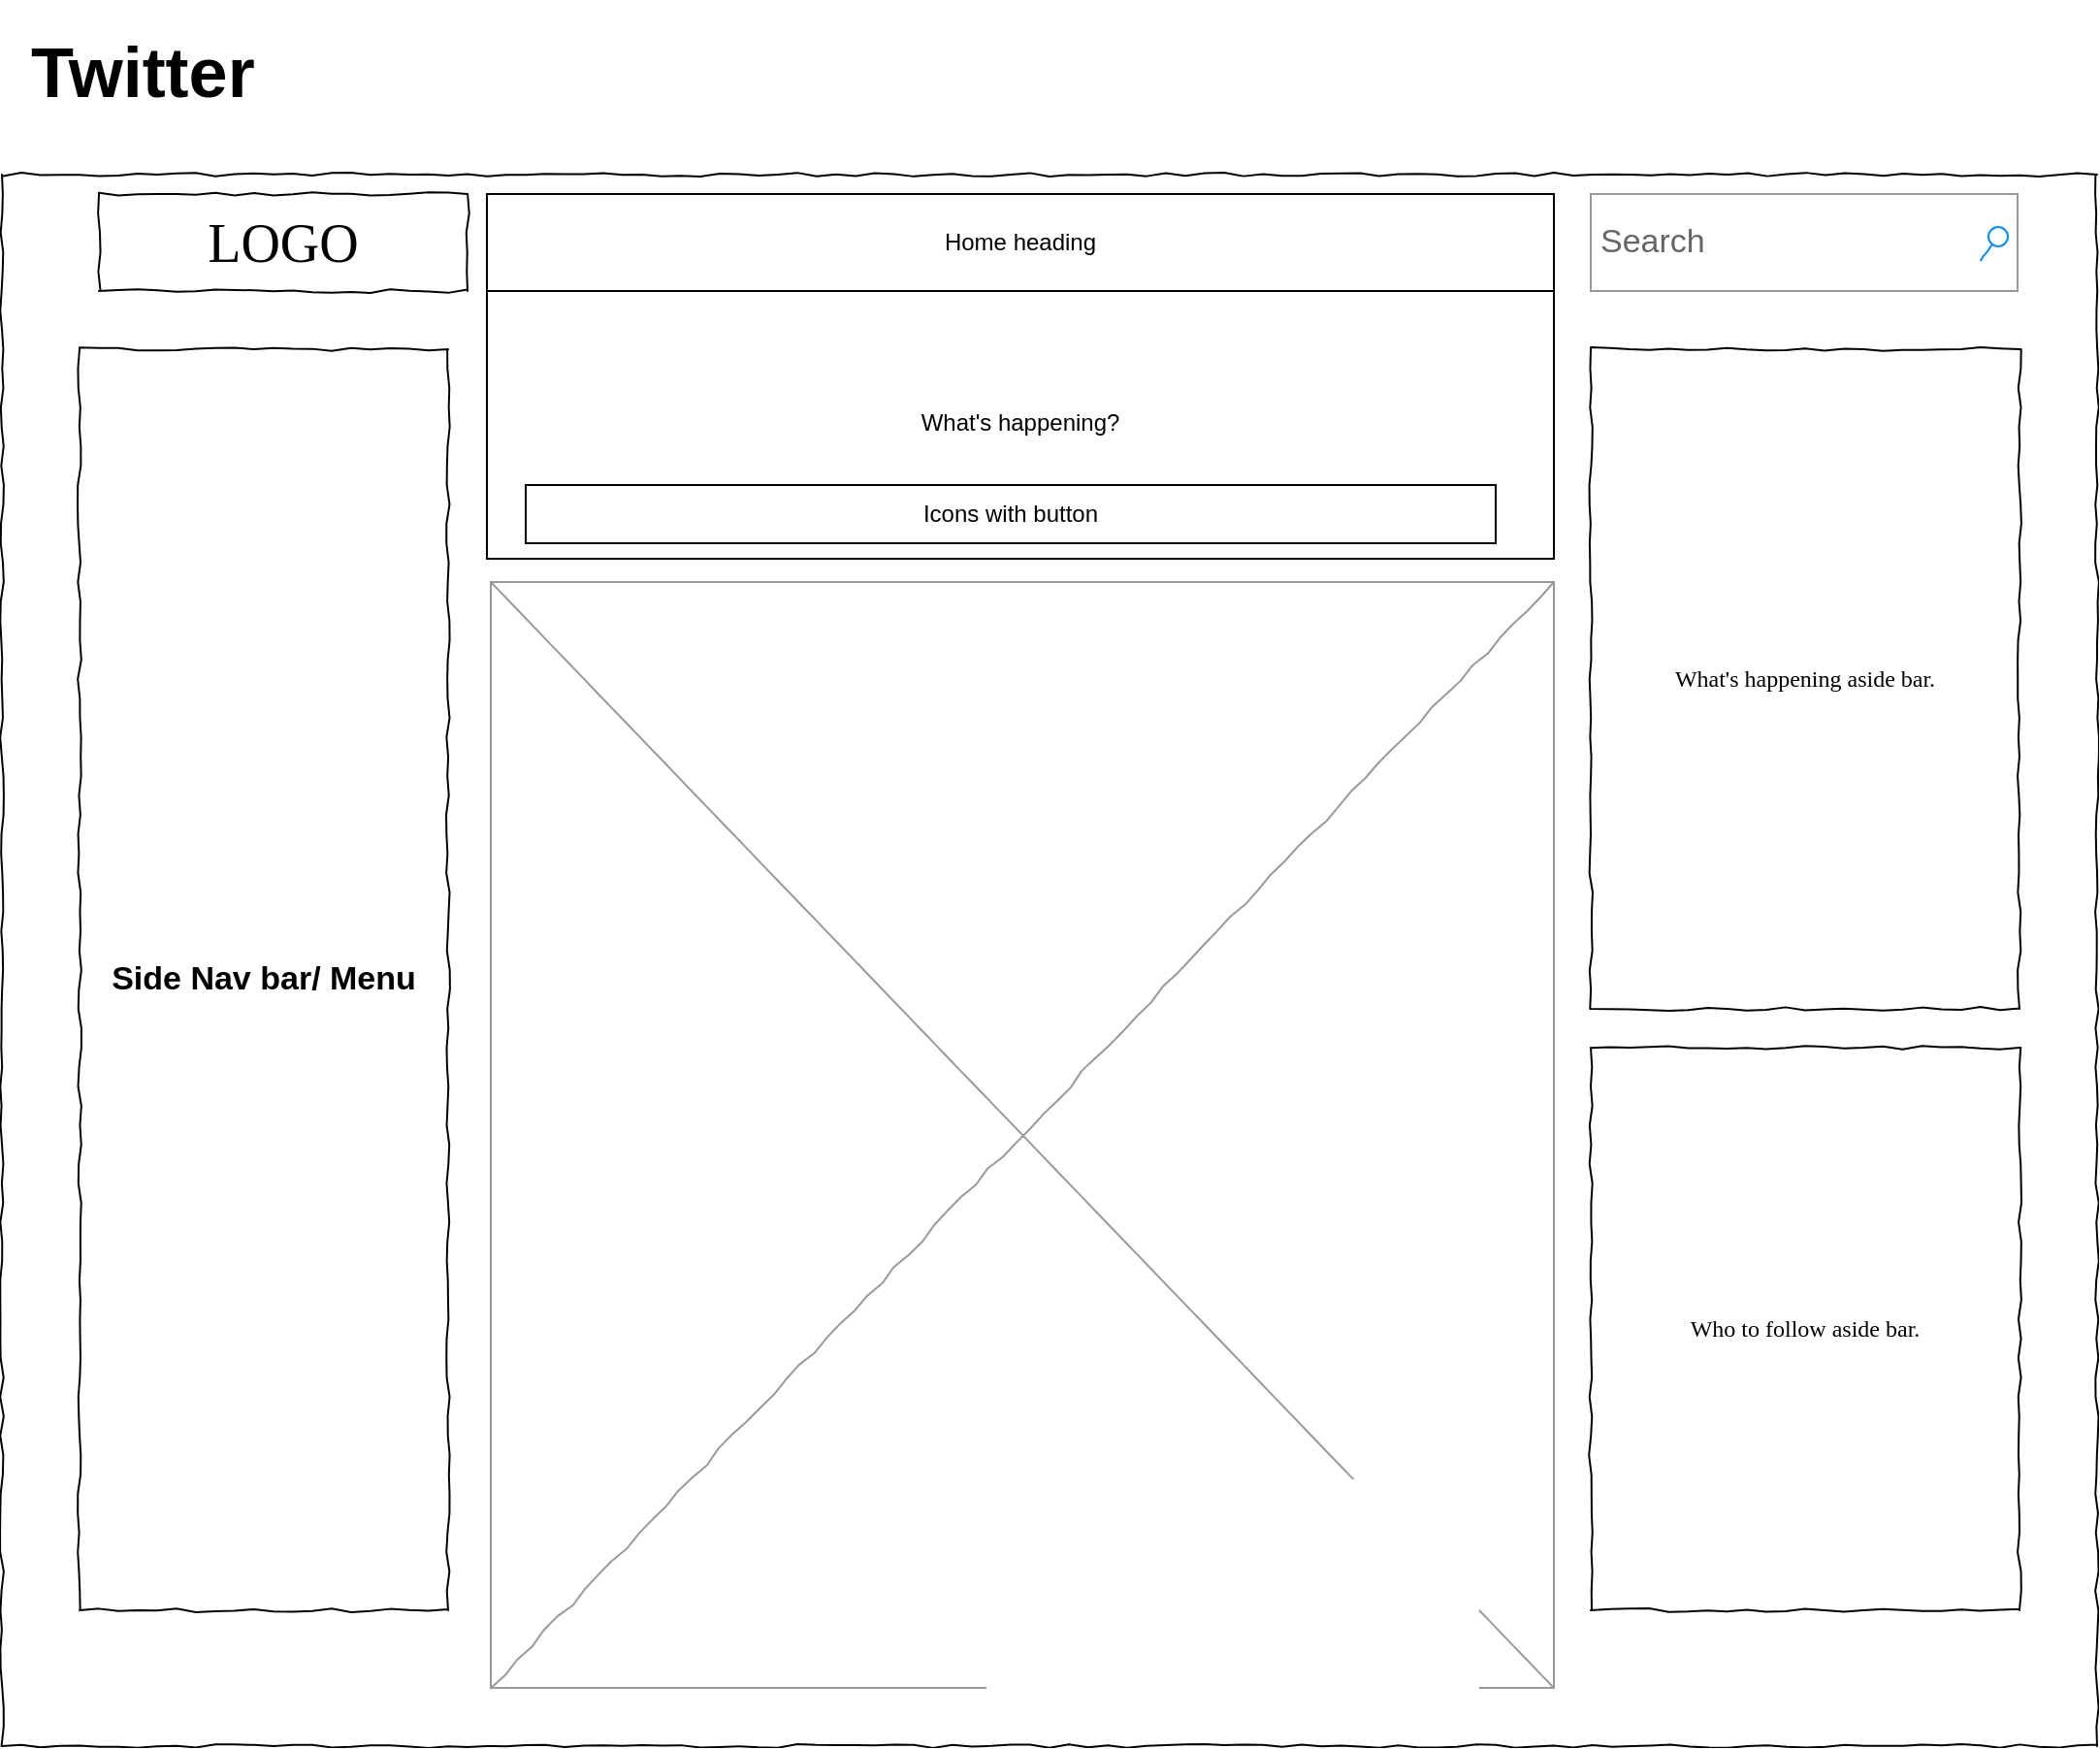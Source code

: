 <mxfile version="14.4.9" type="github" pages="2">
  <diagram name="Twitter" id="03018318-947c-dd8e-b7a3-06fadd420f32">
    <mxGraphModel dx="1038" dy="1398" grid="1" gridSize="10" guides="1" tooltips="1" connect="1" arrows="1" fold="1" page="1" pageScale="1" pageWidth="1100" pageHeight="850" background="#ffffff" math="0" shadow="0">
      <root>
        <mxCell id="0" />
        <mxCell id="1" parent="0" />
        <mxCell id="677b7b8949515195-1" value="" style="whiteSpace=wrap;html=1;rounded=0;shadow=0;labelBackgroundColor=none;strokeColor=#000000;strokeWidth=1;fillColor=none;fontFamily=Verdana;fontSize=12;fontColor=#000000;align=center;comic=1;" parent="1" vertex="1">
          <mxGeometry y="-10" width="1080" height="810" as="geometry" />
        </mxCell>
        <mxCell id="677b7b8949515195-2" value="LOGO" style="whiteSpace=wrap;html=1;rounded=0;shadow=0;labelBackgroundColor=none;strokeWidth=1;fontFamily=Verdana;fontSize=28;align=center;comic=1;" parent="1" vertex="1">
          <mxGeometry x="50" width="190" height="50" as="geometry" />
        </mxCell>
        <mxCell id="677b7b8949515195-3" value="Search" style="strokeWidth=1;shadow=0;dashed=0;align=center;html=1;shape=mxgraph.mockup.forms.searchBox;strokeColor=#999999;mainText=;strokeColor2=#008cff;fontColor=#666666;fontSize=17;align=left;spacingLeft=3;rounded=0;labelBackgroundColor=none;comic=1;" parent="1" vertex="1">
          <mxGeometry x="819" width="220" height="50" as="geometry" />
        </mxCell>
        <mxCell id="677b7b8949515195-8" value="&lt;b&gt;&lt;font style=&quot;font-size: 17px&quot;&gt;Side Nav bar/ Menu&lt;/font&gt;&lt;/b&gt;" style="whiteSpace=wrap;html=1;rounded=0;shadow=0;labelBackgroundColor=none;strokeWidth=1;fillColor=none;fontFamily=Helvetica;fontSize=12;align=center;comic=1;" parent="1" vertex="1">
          <mxGeometry x="40" y="80" width="190" height="650" as="geometry" />
        </mxCell>
        <mxCell id="677b7b8949515195-16" value="" style="verticalLabelPosition=bottom;shadow=0;dashed=0;align=center;html=1;verticalAlign=top;strokeWidth=1;shape=mxgraph.mockup.graphics.simpleIcon;strokeColor=#999999;rounded=0;labelBackgroundColor=none;fontFamily=Verdana;fontSize=14;fontColor=#000000;comic=1;" parent="1" vertex="1">
          <mxGeometry x="252" y="200" width="548" height="570" as="geometry" />
        </mxCell>
        <mxCell id="677b7b8949515195-25" value="What&#39;s happening aside bar." style="whiteSpace=wrap;html=1;rounded=0;shadow=0;labelBackgroundColor=none;strokeWidth=1;fillColor=none;fontFamily=Verdana;fontSize=12;align=center;comic=1;" parent="1" vertex="1">
          <mxGeometry x="819" y="80" width="221" height="340" as="geometry" />
        </mxCell>
        <mxCell id="677b7b8949515195-26" value="Who to follow aside bar." style="whiteSpace=wrap;html=1;rounded=0;shadow=0;labelBackgroundColor=none;strokeWidth=1;fillColor=none;fontFamily=Verdana;fontSize=12;align=center;comic=1;" parent="1" vertex="1">
          <mxGeometry x="819" y="440" width="221" height="290" as="geometry" />
        </mxCell>
        <mxCell id="BfkWd_Lkk3Fwh7lcmiUQ-1" value="What&#39;s happening?" style="rounded=0;whiteSpace=wrap;html=1;fontFamily=Helvetica;" parent="1" vertex="1">
          <mxGeometry x="250" y="48" width="550" height="140" as="geometry" />
        </mxCell>
        <mxCell id="BfkWd_Lkk3Fwh7lcmiUQ-2" value="Icons with button" style="rounded=0;whiteSpace=wrap;html=1;fontFamily=Helvetica;" parent="1" vertex="1">
          <mxGeometry x="270" y="150" width="500" height="30" as="geometry" />
        </mxCell>
        <mxCell id="BfkWd_Lkk3Fwh7lcmiUQ-3" value="Home heading" style="rounded=0;whiteSpace=wrap;html=1;fontFamily=Helvetica;" parent="1" vertex="1">
          <mxGeometry x="250" width="550" height="50" as="geometry" />
        </mxCell>
        <mxCell id="BfkWd_Lkk3Fwh7lcmiUQ-6" value="&lt;h1&gt;&lt;font style=&quot;font-size: 36px&quot;&gt;Twitter&lt;/font&gt;&lt;/h1&gt;" style="text;html=1;strokeColor=none;fillColor=none;spacing=5;spacingTop=-20;whiteSpace=wrap;overflow=hidden;rounded=0;fontFamily=Helvetica;" parent="1" vertex="1">
          <mxGeometry x="10" y="-90" width="190" height="120" as="geometry" />
        </mxCell>
      </root>
    </mxGraphModel>
  </diagram>
  <diagram id="-IJRvlKpihYplsWnD22d" name="disney_hotstar">
    <mxGraphModel dx="1038" dy="491" grid="1" gridSize="10" guides="1" tooltips="1" connect="1" arrows="1" fold="1" page="1" pageScale="1" pageWidth="827" pageHeight="1169" math="0" shadow="0">
      <root>
        <mxCell id="imJqKIsGH9w-xGum71Zf-0" />
        <mxCell id="imJqKIsGH9w-xGum71Zf-1" parent="imJqKIsGH9w-xGum71Zf-0" />
      </root>
    </mxGraphModel>
  </diagram>
</mxfile>
